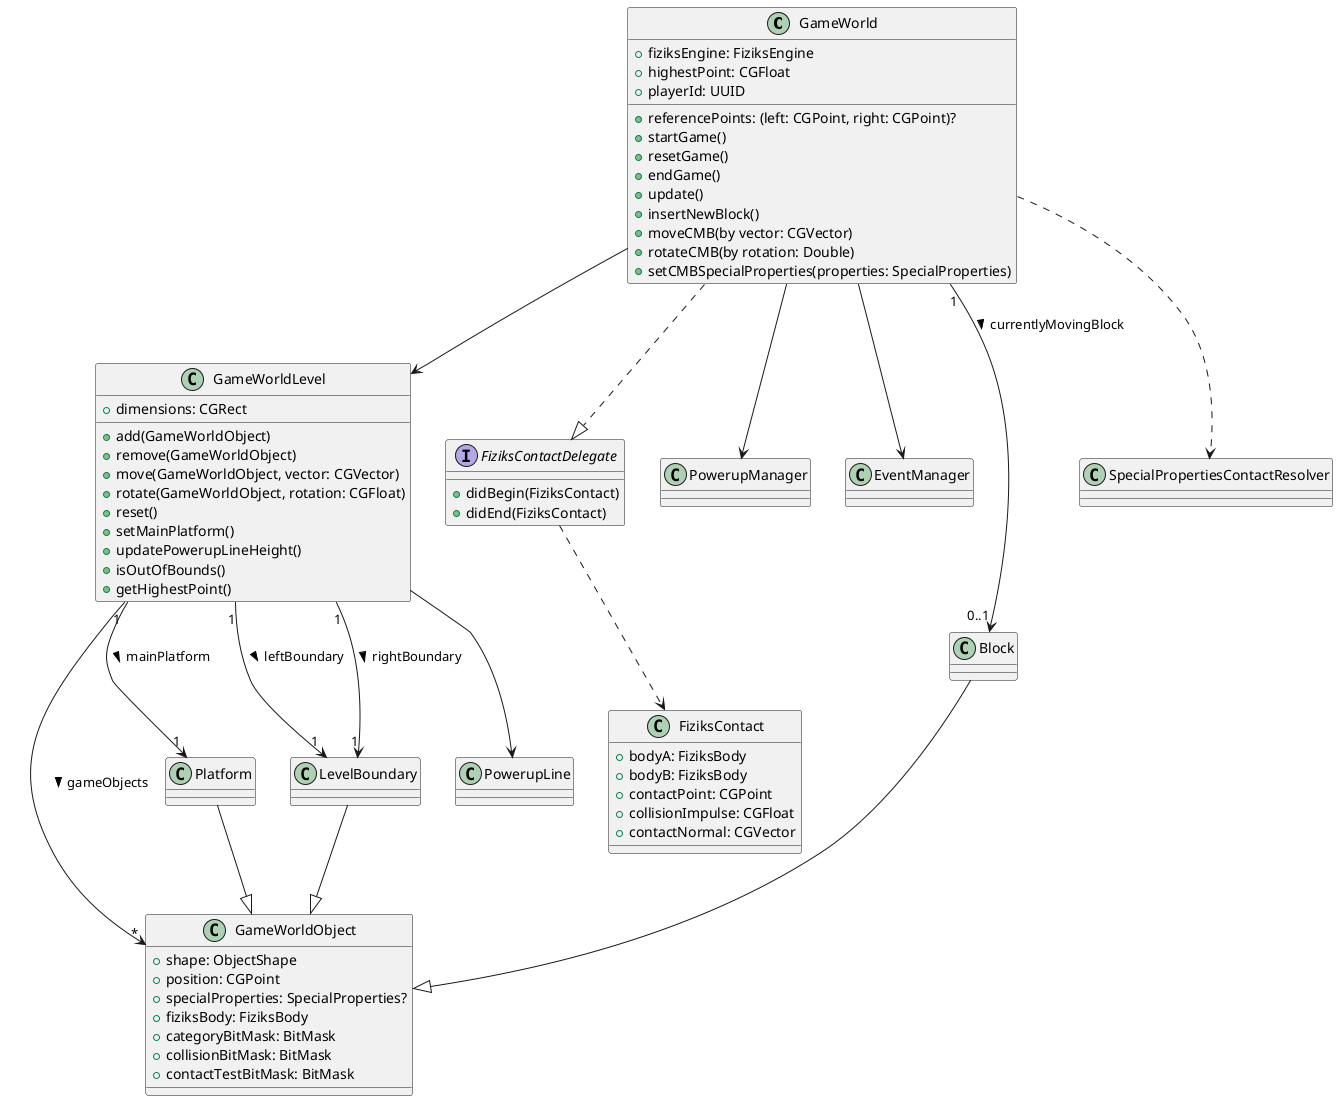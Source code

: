 @startuml
class GameWorld {
    + fiziksEngine: FiziksEngine
    + highestPoint: CGFloat
    + referencePoints: (left: CGPoint, right: CGPoint)?
    + playerId: UUID
    + startGame()
    + resetGame()
    + endGame()
    + update()
    + insertNewBlock()
    + moveCMB(by vector: CGVector)
    + rotateCMB(by rotation: Double)
    + setCMBSpecialProperties(properties: SpecialProperties)
}

class GameWorldObject {
    + shape: ObjectShape
    + position: CGPoint
    + specialProperties: SpecialProperties?
    + fiziksBody: FiziksBody
    + categoryBitMask: BitMask
    + collisionBitMask: BitMask
    + contactTestBitMask: BitMask
}

class GameWorldLevel {
+ dimensions: CGRect
 + add(GameWorldObject)
 + remove(GameWorldObject)
 + move(GameWorldObject, vector: CGVector)
+ rotate(GameWorldObject, rotation: CGFloat)
+ reset()
+ setMainPlatform()
+ updatePowerupLineHeight()
+ isOutOfBounds()
+ getHighestPoint()
}

interface FiziksContactDelegate {
  + didBegin(FiziksContact)
  + didEnd(FiziksContact)
}

class FiziksContact {
+ bodyA: FiziksBody
+ bodyB: FiziksBody
+ contactPoint: CGPoint
+ collisionImpulse: CGFloat
+ contactNormal: CGVector
}

GameWorld --> GameWorldLevel
GameWorld --> PowerupManager
GameWorld --> EventManager
GameWorldLevel -->"*" GameWorldObject: gameObjects >
Platform --|> GameWorldObject
Block--|> GameWorldObject
LevelBoundary --|> GameWorldObject
GameWorld "1"-->"0..1" Block: currentlyMovingBlock >
GameWorldLevel "1"-->"1" LevelBoundary: leftBoundary >
GameWorldLevel "1"-->"1" LevelBoundary: rightBoundary >
GameWorldLevel "1"-->"1" Platform : mainPlatform >
GameWorldLevel --> PowerupLine
GameWorld ..|> FiziksContactDelegate
FiziksContactDelegate ..> FiziksContact
GameWorld ..> SpecialPropertiesContactResolver
@enduml